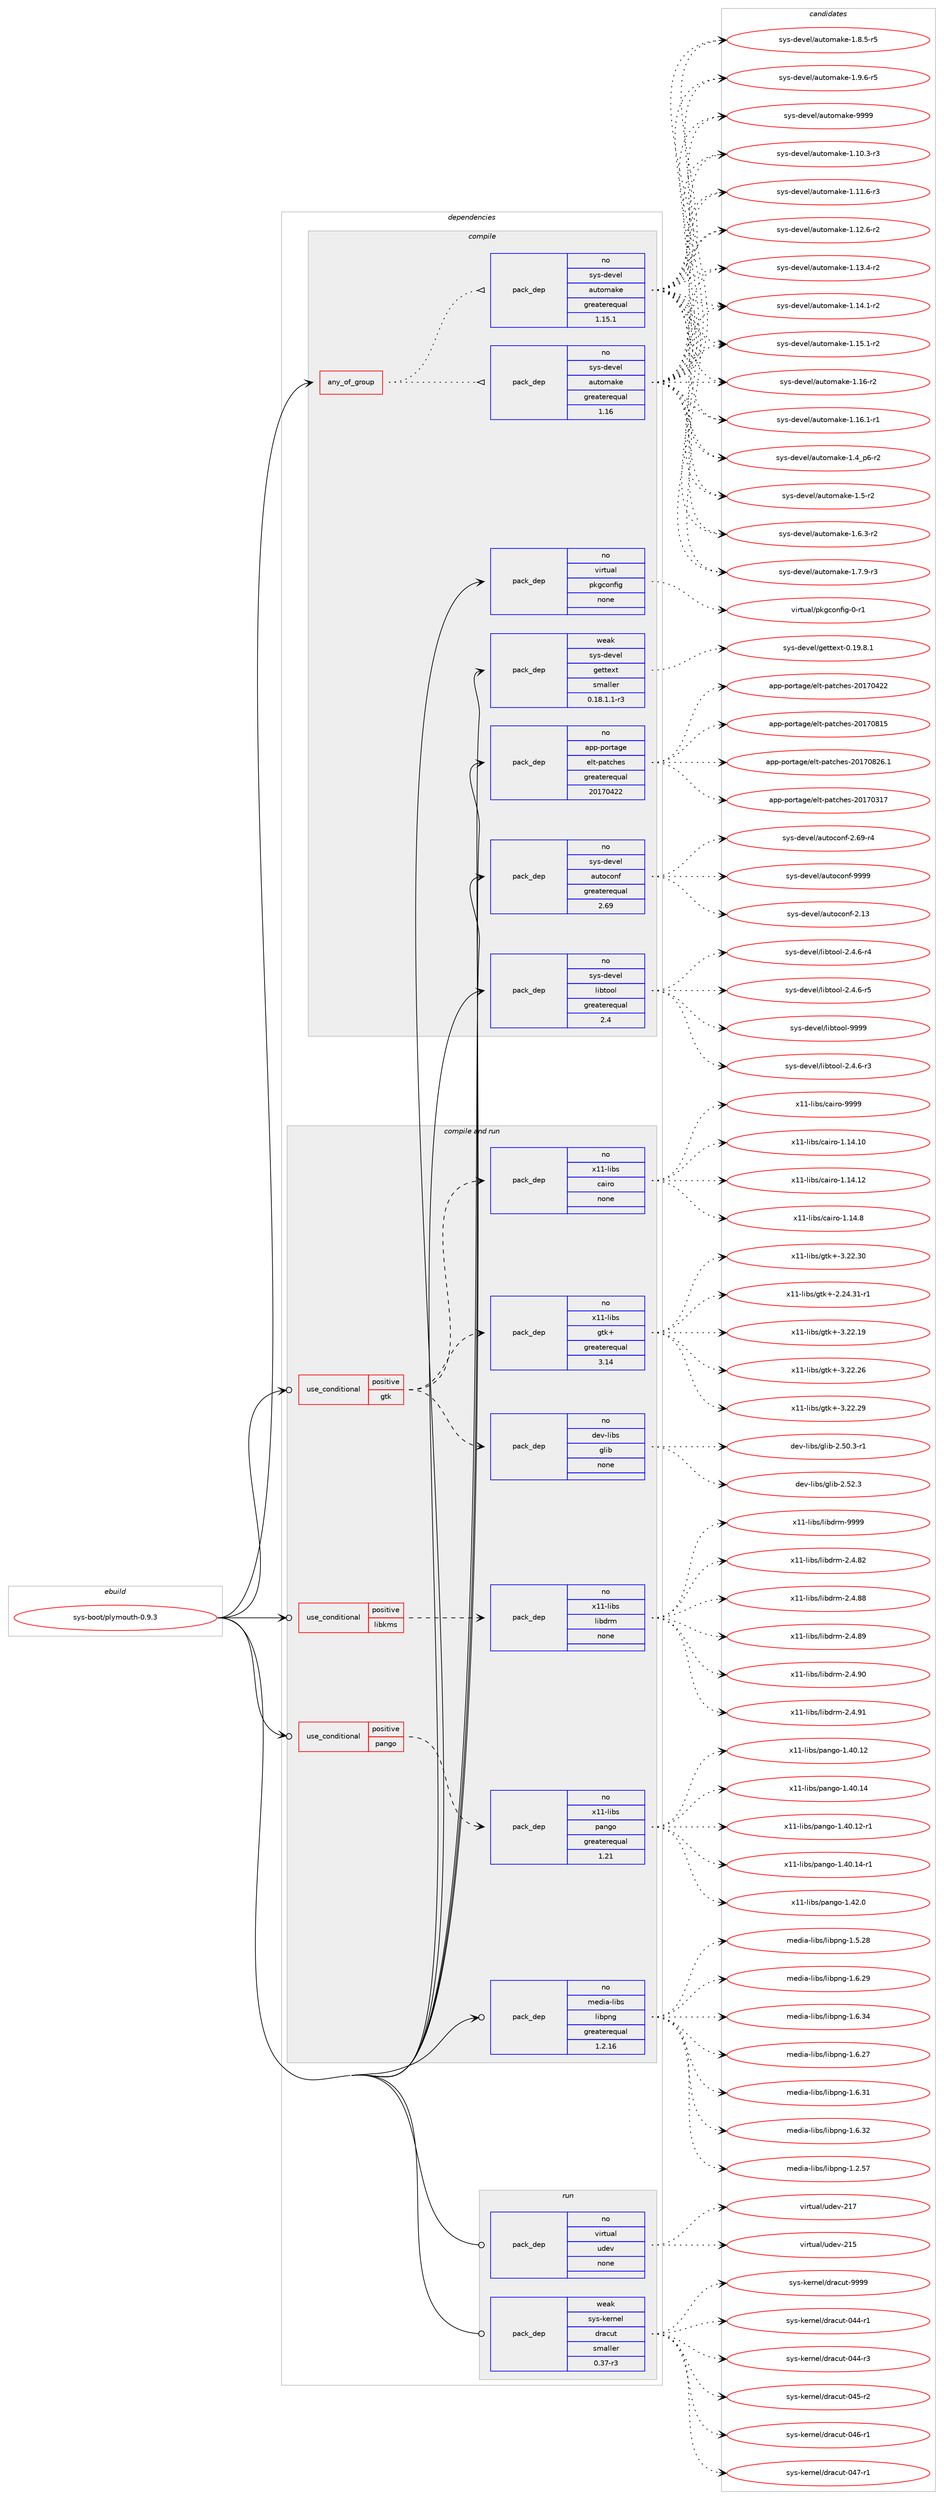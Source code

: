 digraph prolog {

# *************
# Graph options
# *************

newrank=true;
concentrate=true;
compound=true;
graph [rankdir=LR,fontname=Helvetica,fontsize=10,ranksep=1.5];#, ranksep=2.5, nodesep=0.2];
edge  [arrowhead=vee];
node  [fontname=Helvetica,fontsize=10];

# **********
# The ebuild
# **********

subgraph cluster_leftcol {
color=gray;
rank=same;
label=<<i>ebuild</i>>;
id [label="sys-boot/plymouth-0.9.3", color=red, width=4, href="../sys-boot/plymouth-0.9.3.svg"];
}

# ****************
# The dependencies
# ****************

subgraph cluster_midcol {
color=gray;
label=<<i>dependencies</i>>;
subgraph cluster_compile {
fillcolor="#eeeeee";
style=filled;
label=<<i>compile</i>>;
subgraph any41 {
dependency6942 [label=<<TABLE BORDER="0" CELLBORDER="1" CELLSPACING="0" CELLPADDING="4"><TR><TD CELLPADDING="10">any_of_group</TD></TR></TABLE>>, shape=none, color=red];subgraph pack6442 {
dependency6943 [label=<<TABLE BORDER="0" CELLBORDER="1" CELLSPACING="0" CELLPADDING="4" WIDTH="220"><TR><TD ROWSPAN="6" CELLPADDING="30">pack_dep</TD></TR><TR><TD WIDTH="110">no</TD></TR><TR><TD>sys-devel</TD></TR><TR><TD>automake</TD></TR><TR><TD>greaterequal</TD></TR><TR><TD>1.16</TD></TR></TABLE>>, shape=none, color=blue];
}
dependency6942:e -> dependency6943:w [weight=20,style="dotted",arrowhead="oinv"];
subgraph pack6443 {
dependency6944 [label=<<TABLE BORDER="0" CELLBORDER="1" CELLSPACING="0" CELLPADDING="4" WIDTH="220"><TR><TD ROWSPAN="6" CELLPADDING="30">pack_dep</TD></TR><TR><TD WIDTH="110">no</TD></TR><TR><TD>sys-devel</TD></TR><TR><TD>automake</TD></TR><TR><TD>greaterequal</TD></TR><TR><TD>1.15.1</TD></TR></TABLE>>, shape=none, color=blue];
}
dependency6942:e -> dependency6944:w [weight=20,style="dotted",arrowhead="oinv"];
}
id:e -> dependency6942:w [weight=20,style="solid",arrowhead="vee"];
subgraph pack6444 {
dependency6945 [label=<<TABLE BORDER="0" CELLBORDER="1" CELLSPACING="0" CELLPADDING="4" WIDTH="220"><TR><TD ROWSPAN="6" CELLPADDING="30">pack_dep</TD></TR><TR><TD WIDTH="110">no</TD></TR><TR><TD>app-portage</TD></TR><TR><TD>elt-patches</TD></TR><TR><TD>greaterequal</TD></TR><TR><TD>20170422</TD></TR></TABLE>>, shape=none, color=blue];
}
id:e -> dependency6945:w [weight=20,style="solid",arrowhead="vee"];
subgraph pack6445 {
dependency6946 [label=<<TABLE BORDER="0" CELLBORDER="1" CELLSPACING="0" CELLPADDING="4" WIDTH="220"><TR><TD ROWSPAN="6" CELLPADDING="30">pack_dep</TD></TR><TR><TD WIDTH="110">no</TD></TR><TR><TD>sys-devel</TD></TR><TR><TD>autoconf</TD></TR><TR><TD>greaterequal</TD></TR><TR><TD>2.69</TD></TR></TABLE>>, shape=none, color=blue];
}
id:e -> dependency6946:w [weight=20,style="solid",arrowhead="vee"];
subgraph pack6446 {
dependency6947 [label=<<TABLE BORDER="0" CELLBORDER="1" CELLSPACING="0" CELLPADDING="4" WIDTH="220"><TR><TD ROWSPAN="6" CELLPADDING="30">pack_dep</TD></TR><TR><TD WIDTH="110">no</TD></TR><TR><TD>sys-devel</TD></TR><TR><TD>libtool</TD></TR><TR><TD>greaterequal</TD></TR><TR><TD>2.4</TD></TR></TABLE>>, shape=none, color=blue];
}
id:e -> dependency6947:w [weight=20,style="solid",arrowhead="vee"];
subgraph pack6447 {
dependency6948 [label=<<TABLE BORDER="0" CELLBORDER="1" CELLSPACING="0" CELLPADDING="4" WIDTH="220"><TR><TD ROWSPAN="6" CELLPADDING="30">pack_dep</TD></TR><TR><TD WIDTH="110">no</TD></TR><TR><TD>virtual</TD></TR><TR><TD>pkgconfig</TD></TR><TR><TD>none</TD></TR><TR><TD></TD></TR></TABLE>>, shape=none, color=blue];
}
id:e -> dependency6948:w [weight=20,style="solid",arrowhead="vee"];
subgraph pack6448 {
dependency6949 [label=<<TABLE BORDER="0" CELLBORDER="1" CELLSPACING="0" CELLPADDING="4" WIDTH="220"><TR><TD ROWSPAN="6" CELLPADDING="30">pack_dep</TD></TR><TR><TD WIDTH="110">weak</TD></TR><TR><TD>sys-devel</TD></TR><TR><TD>gettext</TD></TR><TR><TD>smaller</TD></TR><TR><TD>0.18.1.1-r3</TD></TR></TABLE>>, shape=none, color=blue];
}
id:e -> dependency6949:w [weight=20,style="solid",arrowhead="vee"];
}
subgraph cluster_compileandrun {
fillcolor="#eeeeee";
style=filled;
label=<<i>compile and run</i>>;
subgraph cond461 {
dependency6950 [label=<<TABLE BORDER="0" CELLBORDER="1" CELLSPACING="0" CELLPADDING="4"><TR><TD ROWSPAN="3" CELLPADDING="10">use_conditional</TD></TR><TR><TD>positive</TD></TR><TR><TD>gtk</TD></TR></TABLE>>, shape=none, color=red];
subgraph pack6449 {
dependency6951 [label=<<TABLE BORDER="0" CELLBORDER="1" CELLSPACING="0" CELLPADDING="4" WIDTH="220"><TR><TD ROWSPAN="6" CELLPADDING="30">pack_dep</TD></TR><TR><TD WIDTH="110">no</TD></TR><TR><TD>dev-libs</TD></TR><TR><TD>glib</TD></TR><TR><TD>none</TD></TR><TR><TD></TD></TR></TABLE>>, shape=none, color=blue];
}
dependency6950:e -> dependency6951:w [weight=20,style="dashed",arrowhead="vee"];
subgraph pack6450 {
dependency6952 [label=<<TABLE BORDER="0" CELLBORDER="1" CELLSPACING="0" CELLPADDING="4" WIDTH="220"><TR><TD ROWSPAN="6" CELLPADDING="30">pack_dep</TD></TR><TR><TD WIDTH="110">no</TD></TR><TR><TD>x11-libs</TD></TR><TR><TD>gtk+</TD></TR><TR><TD>greaterequal</TD></TR><TR><TD>3.14</TD></TR></TABLE>>, shape=none, color=blue];
}
dependency6950:e -> dependency6952:w [weight=20,style="dashed",arrowhead="vee"];
subgraph pack6451 {
dependency6953 [label=<<TABLE BORDER="0" CELLBORDER="1" CELLSPACING="0" CELLPADDING="4" WIDTH="220"><TR><TD ROWSPAN="6" CELLPADDING="30">pack_dep</TD></TR><TR><TD WIDTH="110">no</TD></TR><TR><TD>x11-libs</TD></TR><TR><TD>cairo</TD></TR><TR><TD>none</TD></TR><TR><TD></TD></TR></TABLE>>, shape=none, color=blue];
}
dependency6950:e -> dependency6953:w [weight=20,style="dashed",arrowhead="vee"];
}
id:e -> dependency6950:w [weight=20,style="solid",arrowhead="odotvee"];
subgraph cond462 {
dependency6954 [label=<<TABLE BORDER="0" CELLBORDER="1" CELLSPACING="0" CELLPADDING="4"><TR><TD ROWSPAN="3" CELLPADDING="10">use_conditional</TD></TR><TR><TD>positive</TD></TR><TR><TD>libkms</TD></TR></TABLE>>, shape=none, color=red];
subgraph pack6452 {
dependency6955 [label=<<TABLE BORDER="0" CELLBORDER="1" CELLSPACING="0" CELLPADDING="4" WIDTH="220"><TR><TD ROWSPAN="6" CELLPADDING="30">pack_dep</TD></TR><TR><TD WIDTH="110">no</TD></TR><TR><TD>x11-libs</TD></TR><TR><TD>libdrm</TD></TR><TR><TD>none</TD></TR><TR><TD></TD></TR></TABLE>>, shape=none, color=blue];
}
dependency6954:e -> dependency6955:w [weight=20,style="dashed",arrowhead="vee"];
}
id:e -> dependency6954:w [weight=20,style="solid",arrowhead="odotvee"];
subgraph cond463 {
dependency6956 [label=<<TABLE BORDER="0" CELLBORDER="1" CELLSPACING="0" CELLPADDING="4"><TR><TD ROWSPAN="3" CELLPADDING="10">use_conditional</TD></TR><TR><TD>positive</TD></TR><TR><TD>pango</TD></TR></TABLE>>, shape=none, color=red];
subgraph pack6453 {
dependency6957 [label=<<TABLE BORDER="0" CELLBORDER="1" CELLSPACING="0" CELLPADDING="4" WIDTH="220"><TR><TD ROWSPAN="6" CELLPADDING="30">pack_dep</TD></TR><TR><TD WIDTH="110">no</TD></TR><TR><TD>x11-libs</TD></TR><TR><TD>pango</TD></TR><TR><TD>greaterequal</TD></TR><TR><TD>1.21</TD></TR></TABLE>>, shape=none, color=blue];
}
dependency6956:e -> dependency6957:w [weight=20,style="dashed",arrowhead="vee"];
}
id:e -> dependency6956:w [weight=20,style="solid",arrowhead="odotvee"];
subgraph pack6454 {
dependency6958 [label=<<TABLE BORDER="0" CELLBORDER="1" CELLSPACING="0" CELLPADDING="4" WIDTH="220"><TR><TD ROWSPAN="6" CELLPADDING="30">pack_dep</TD></TR><TR><TD WIDTH="110">no</TD></TR><TR><TD>media-libs</TD></TR><TR><TD>libpng</TD></TR><TR><TD>greaterequal</TD></TR><TR><TD>1.2.16</TD></TR></TABLE>>, shape=none, color=blue];
}
id:e -> dependency6958:w [weight=20,style="solid",arrowhead="odotvee"];
}
subgraph cluster_run {
fillcolor="#eeeeee";
style=filled;
label=<<i>run</i>>;
subgraph pack6455 {
dependency6959 [label=<<TABLE BORDER="0" CELLBORDER="1" CELLSPACING="0" CELLPADDING="4" WIDTH="220"><TR><TD ROWSPAN="6" CELLPADDING="30">pack_dep</TD></TR><TR><TD WIDTH="110">no</TD></TR><TR><TD>virtual</TD></TR><TR><TD>udev</TD></TR><TR><TD>none</TD></TR><TR><TD></TD></TR></TABLE>>, shape=none, color=blue];
}
id:e -> dependency6959:w [weight=20,style="solid",arrowhead="odot"];
subgraph pack6456 {
dependency6960 [label=<<TABLE BORDER="0" CELLBORDER="1" CELLSPACING="0" CELLPADDING="4" WIDTH="220"><TR><TD ROWSPAN="6" CELLPADDING="30">pack_dep</TD></TR><TR><TD WIDTH="110">weak</TD></TR><TR><TD>sys-kernel</TD></TR><TR><TD>dracut</TD></TR><TR><TD>smaller</TD></TR><TR><TD>0.37-r3</TD></TR></TABLE>>, shape=none, color=blue];
}
id:e -> dependency6960:w [weight=20,style="solid",arrowhead="odot"];
}
}

# **************
# The candidates
# **************

subgraph cluster_choices {
rank=same;
color=gray;
label=<<i>candidates</i>>;

subgraph choice6442 {
color=black;
nodesep=1;
choice11512111545100101118101108479711711611110997107101454946494846514511451 [label="sys-devel/automake-1.10.3-r3", color=red, width=4,href="../sys-devel/automake-1.10.3-r3.svg"];
choice11512111545100101118101108479711711611110997107101454946494946544511451 [label="sys-devel/automake-1.11.6-r3", color=red, width=4,href="../sys-devel/automake-1.11.6-r3.svg"];
choice11512111545100101118101108479711711611110997107101454946495046544511450 [label="sys-devel/automake-1.12.6-r2", color=red, width=4,href="../sys-devel/automake-1.12.6-r2.svg"];
choice11512111545100101118101108479711711611110997107101454946495146524511450 [label="sys-devel/automake-1.13.4-r2", color=red, width=4,href="../sys-devel/automake-1.13.4-r2.svg"];
choice11512111545100101118101108479711711611110997107101454946495246494511450 [label="sys-devel/automake-1.14.1-r2", color=red, width=4,href="../sys-devel/automake-1.14.1-r2.svg"];
choice11512111545100101118101108479711711611110997107101454946495346494511450 [label="sys-devel/automake-1.15.1-r2", color=red, width=4,href="../sys-devel/automake-1.15.1-r2.svg"];
choice1151211154510010111810110847971171161111099710710145494649544511450 [label="sys-devel/automake-1.16-r2", color=red, width=4,href="../sys-devel/automake-1.16-r2.svg"];
choice11512111545100101118101108479711711611110997107101454946495446494511449 [label="sys-devel/automake-1.16.1-r1", color=red, width=4,href="../sys-devel/automake-1.16.1-r1.svg"];
choice115121115451001011181011084797117116111109971071014549465295112544511450 [label="sys-devel/automake-1.4_p6-r2", color=red, width=4,href="../sys-devel/automake-1.4_p6-r2.svg"];
choice11512111545100101118101108479711711611110997107101454946534511450 [label="sys-devel/automake-1.5-r2", color=red, width=4,href="../sys-devel/automake-1.5-r2.svg"];
choice115121115451001011181011084797117116111109971071014549465446514511450 [label="sys-devel/automake-1.6.3-r2", color=red, width=4,href="../sys-devel/automake-1.6.3-r2.svg"];
choice115121115451001011181011084797117116111109971071014549465546574511451 [label="sys-devel/automake-1.7.9-r3", color=red, width=4,href="../sys-devel/automake-1.7.9-r3.svg"];
choice115121115451001011181011084797117116111109971071014549465646534511453 [label="sys-devel/automake-1.8.5-r5", color=red, width=4,href="../sys-devel/automake-1.8.5-r5.svg"];
choice115121115451001011181011084797117116111109971071014549465746544511453 [label="sys-devel/automake-1.9.6-r5", color=red, width=4,href="../sys-devel/automake-1.9.6-r5.svg"];
choice115121115451001011181011084797117116111109971071014557575757 [label="sys-devel/automake-9999", color=red, width=4,href="../sys-devel/automake-9999.svg"];
dependency6943:e -> choice11512111545100101118101108479711711611110997107101454946494846514511451:w [style=dotted,weight="100"];
dependency6943:e -> choice11512111545100101118101108479711711611110997107101454946494946544511451:w [style=dotted,weight="100"];
dependency6943:e -> choice11512111545100101118101108479711711611110997107101454946495046544511450:w [style=dotted,weight="100"];
dependency6943:e -> choice11512111545100101118101108479711711611110997107101454946495146524511450:w [style=dotted,weight="100"];
dependency6943:e -> choice11512111545100101118101108479711711611110997107101454946495246494511450:w [style=dotted,weight="100"];
dependency6943:e -> choice11512111545100101118101108479711711611110997107101454946495346494511450:w [style=dotted,weight="100"];
dependency6943:e -> choice1151211154510010111810110847971171161111099710710145494649544511450:w [style=dotted,weight="100"];
dependency6943:e -> choice11512111545100101118101108479711711611110997107101454946495446494511449:w [style=dotted,weight="100"];
dependency6943:e -> choice115121115451001011181011084797117116111109971071014549465295112544511450:w [style=dotted,weight="100"];
dependency6943:e -> choice11512111545100101118101108479711711611110997107101454946534511450:w [style=dotted,weight="100"];
dependency6943:e -> choice115121115451001011181011084797117116111109971071014549465446514511450:w [style=dotted,weight="100"];
dependency6943:e -> choice115121115451001011181011084797117116111109971071014549465546574511451:w [style=dotted,weight="100"];
dependency6943:e -> choice115121115451001011181011084797117116111109971071014549465646534511453:w [style=dotted,weight="100"];
dependency6943:e -> choice115121115451001011181011084797117116111109971071014549465746544511453:w [style=dotted,weight="100"];
dependency6943:e -> choice115121115451001011181011084797117116111109971071014557575757:w [style=dotted,weight="100"];
}
subgraph choice6443 {
color=black;
nodesep=1;
choice11512111545100101118101108479711711611110997107101454946494846514511451 [label="sys-devel/automake-1.10.3-r3", color=red, width=4,href="../sys-devel/automake-1.10.3-r3.svg"];
choice11512111545100101118101108479711711611110997107101454946494946544511451 [label="sys-devel/automake-1.11.6-r3", color=red, width=4,href="../sys-devel/automake-1.11.6-r3.svg"];
choice11512111545100101118101108479711711611110997107101454946495046544511450 [label="sys-devel/automake-1.12.6-r2", color=red, width=4,href="../sys-devel/automake-1.12.6-r2.svg"];
choice11512111545100101118101108479711711611110997107101454946495146524511450 [label="sys-devel/automake-1.13.4-r2", color=red, width=4,href="../sys-devel/automake-1.13.4-r2.svg"];
choice11512111545100101118101108479711711611110997107101454946495246494511450 [label="sys-devel/automake-1.14.1-r2", color=red, width=4,href="../sys-devel/automake-1.14.1-r2.svg"];
choice11512111545100101118101108479711711611110997107101454946495346494511450 [label="sys-devel/automake-1.15.1-r2", color=red, width=4,href="../sys-devel/automake-1.15.1-r2.svg"];
choice1151211154510010111810110847971171161111099710710145494649544511450 [label="sys-devel/automake-1.16-r2", color=red, width=4,href="../sys-devel/automake-1.16-r2.svg"];
choice11512111545100101118101108479711711611110997107101454946495446494511449 [label="sys-devel/automake-1.16.1-r1", color=red, width=4,href="../sys-devel/automake-1.16.1-r1.svg"];
choice115121115451001011181011084797117116111109971071014549465295112544511450 [label="sys-devel/automake-1.4_p6-r2", color=red, width=4,href="../sys-devel/automake-1.4_p6-r2.svg"];
choice11512111545100101118101108479711711611110997107101454946534511450 [label="sys-devel/automake-1.5-r2", color=red, width=4,href="../sys-devel/automake-1.5-r2.svg"];
choice115121115451001011181011084797117116111109971071014549465446514511450 [label="sys-devel/automake-1.6.3-r2", color=red, width=4,href="../sys-devel/automake-1.6.3-r2.svg"];
choice115121115451001011181011084797117116111109971071014549465546574511451 [label="sys-devel/automake-1.7.9-r3", color=red, width=4,href="../sys-devel/automake-1.7.9-r3.svg"];
choice115121115451001011181011084797117116111109971071014549465646534511453 [label="sys-devel/automake-1.8.5-r5", color=red, width=4,href="../sys-devel/automake-1.8.5-r5.svg"];
choice115121115451001011181011084797117116111109971071014549465746544511453 [label="sys-devel/automake-1.9.6-r5", color=red, width=4,href="../sys-devel/automake-1.9.6-r5.svg"];
choice115121115451001011181011084797117116111109971071014557575757 [label="sys-devel/automake-9999", color=red, width=4,href="../sys-devel/automake-9999.svg"];
dependency6944:e -> choice11512111545100101118101108479711711611110997107101454946494846514511451:w [style=dotted,weight="100"];
dependency6944:e -> choice11512111545100101118101108479711711611110997107101454946494946544511451:w [style=dotted,weight="100"];
dependency6944:e -> choice11512111545100101118101108479711711611110997107101454946495046544511450:w [style=dotted,weight="100"];
dependency6944:e -> choice11512111545100101118101108479711711611110997107101454946495146524511450:w [style=dotted,weight="100"];
dependency6944:e -> choice11512111545100101118101108479711711611110997107101454946495246494511450:w [style=dotted,weight="100"];
dependency6944:e -> choice11512111545100101118101108479711711611110997107101454946495346494511450:w [style=dotted,weight="100"];
dependency6944:e -> choice1151211154510010111810110847971171161111099710710145494649544511450:w [style=dotted,weight="100"];
dependency6944:e -> choice11512111545100101118101108479711711611110997107101454946495446494511449:w [style=dotted,weight="100"];
dependency6944:e -> choice115121115451001011181011084797117116111109971071014549465295112544511450:w [style=dotted,weight="100"];
dependency6944:e -> choice11512111545100101118101108479711711611110997107101454946534511450:w [style=dotted,weight="100"];
dependency6944:e -> choice115121115451001011181011084797117116111109971071014549465446514511450:w [style=dotted,weight="100"];
dependency6944:e -> choice115121115451001011181011084797117116111109971071014549465546574511451:w [style=dotted,weight="100"];
dependency6944:e -> choice115121115451001011181011084797117116111109971071014549465646534511453:w [style=dotted,weight="100"];
dependency6944:e -> choice115121115451001011181011084797117116111109971071014549465746544511453:w [style=dotted,weight="100"];
dependency6944:e -> choice115121115451001011181011084797117116111109971071014557575757:w [style=dotted,weight="100"];
}
subgraph choice6444 {
color=black;
nodesep=1;
choice97112112451121111141169710310147101108116451129711699104101115455048495548514955 [label="app-portage/elt-patches-20170317", color=red, width=4,href="../app-portage/elt-patches-20170317.svg"];
choice97112112451121111141169710310147101108116451129711699104101115455048495548525050 [label="app-portage/elt-patches-20170422", color=red, width=4,href="../app-portage/elt-patches-20170422.svg"];
choice97112112451121111141169710310147101108116451129711699104101115455048495548564953 [label="app-portage/elt-patches-20170815", color=red, width=4,href="../app-portage/elt-patches-20170815.svg"];
choice971121124511211111411697103101471011081164511297116991041011154550484955485650544649 [label="app-portage/elt-patches-20170826.1", color=red, width=4,href="../app-portage/elt-patches-20170826.1.svg"];
dependency6945:e -> choice97112112451121111141169710310147101108116451129711699104101115455048495548514955:w [style=dotted,weight="100"];
dependency6945:e -> choice97112112451121111141169710310147101108116451129711699104101115455048495548525050:w [style=dotted,weight="100"];
dependency6945:e -> choice97112112451121111141169710310147101108116451129711699104101115455048495548564953:w [style=dotted,weight="100"];
dependency6945:e -> choice971121124511211111411697103101471011081164511297116991041011154550484955485650544649:w [style=dotted,weight="100"];
}
subgraph choice6445 {
color=black;
nodesep=1;
choice115121115451001011181011084797117116111991111101024550464951 [label="sys-devel/autoconf-2.13", color=red, width=4,href="../sys-devel/autoconf-2.13.svg"];
choice1151211154510010111810110847971171161119911111010245504654574511452 [label="sys-devel/autoconf-2.69-r4", color=red, width=4,href="../sys-devel/autoconf-2.69-r4.svg"];
choice115121115451001011181011084797117116111991111101024557575757 [label="sys-devel/autoconf-9999", color=red, width=4,href="../sys-devel/autoconf-9999.svg"];
dependency6946:e -> choice115121115451001011181011084797117116111991111101024550464951:w [style=dotted,weight="100"];
dependency6946:e -> choice1151211154510010111810110847971171161119911111010245504654574511452:w [style=dotted,weight="100"];
dependency6946:e -> choice115121115451001011181011084797117116111991111101024557575757:w [style=dotted,weight="100"];
}
subgraph choice6446 {
color=black;
nodesep=1;
choice1151211154510010111810110847108105981161111111084550465246544511451 [label="sys-devel/libtool-2.4.6-r3", color=red, width=4,href="../sys-devel/libtool-2.4.6-r3.svg"];
choice1151211154510010111810110847108105981161111111084550465246544511452 [label="sys-devel/libtool-2.4.6-r4", color=red, width=4,href="../sys-devel/libtool-2.4.6-r4.svg"];
choice1151211154510010111810110847108105981161111111084550465246544511453 [label="sys-devel/libtool-2.4.6-r5", color=red, width=4,href="../sys-devel/libtool-2.4.6-r5.svg"];
choice1151211154510010111810110847108105981161111111084557575757 [label="sys-devel/libtool-9999", color=red, width=4,href="../sys-devel/libtool-9999.svg"];
dependency6947:e -> choice1151211154510010111810110847108105981161111111084550465246544511451:w [style=dotted,weight="100"];
dependency6947:e -> choice1151211154510010111810110847108105981161111111084550465246544511452:w [style=dotted,weight="100"];
dependency6947:e -> choice1151211154510010111810110847108105981161111111084550465246544511453:w [style=dotted,weight="100"];
dependency6947:e -> choice1151211154510010111810110847108105981161111111084557575757:w [style=dotted,weight="100"];
}
subgraph choice6447 {
color=black;
nodesep=1;
choice11810511411611797108471121071039911111010210510345484511449 [label="virtual/pkgconfig-0-r1", color=red, width=4,href="../virtual/pkgconfig-0-r1.svg"];
dependency6948:e -> choice11810511411611797108471121071039911111010210510345484511449:w [style=dotted,weight="100"];
}
subgraph choice6448 {
color=black;
nodesep=1;
choice1151211154510010111810110847103101116116101120116454846495746564649 [label="sys-devel/gettext-0.19.8.1", color=red, width=4,href="../sys-devel/gettext-0.19.8.1.svg"];
dependency6949:e -> choice1151211154510010111810110847103101116116101120116454846495746564649:w [style=dotted,weight="100"];
}
subgraph choice6449 {
color=black;
nodesep=1;
choice10010111845108105981154710310810598455046534846514511449 [label="dev-libs/glib-2.50.3-r1", color=red, width=4,href="../dev-libs/glib-2.50.3-r1.svg"];
choice1001011184510810598115471031081059845504653504651 [label="dev-libs/glib-2.52.3", color=red, width=4,href="../dev-libs/glib-2.52.3.svg"];
dependency6951:e -> choice10010111845108105981154710310810598455046534846514511449:w [style=dotted,weight="100"];
dependency6951:e -> choice1001011184510810598115471031081059845504653504651:w [style=dotted,weight="100"];
}
subgraph choice6450 {
color=black;
nodesep=1;
choice12049494510810598115471031161074345504650524651494511449 [label="x11-libs/gtk+-2.24.31-r1", color=red, width=4,href="../x11-libs/gtk+-2.24.31-r1.svg"];
choice1204949451081059811547103116107434551465050464957 [label="x11-libs/gtk+-3.22.19", color=red, width=4,href="../x11-libs/gtk+-3.22.19.svg"];
choice1204949451081059811547103116107434551465050465054 [label="x11-libs/gtk+-3.22.26", color=red, width=4,href="../x11-libs/gtk+-3.22.26.svg"];
choice1204949451081059811547103116107434551465050465057 [label="x11-libs/gtk+-3.22.29", color=red, width=4,href="../x11-libs/gtk+-3.22.29.svg"];
choice1204949451081059811547103116107434551465050465148 [label="x11-libs/gtk+-3.22.30", color=red, width=4,href="../x11-libs/gtk+-3.22.30.svg"];
dependency6952:e -> choice12049494510810598115471031161074345504650524651494511449:w [style=dotted,weight="100"];
dependency6952:e -> choice1204949451081059811547103116107434551465050464957:w [style=dotted,weight="100"];
dependency6952:e -> choice1204949451081059811547103116107434551465050465054:w [style=dotted,weight="100"];
dependency6952:e -> choice1204949451081059811547103116107434551465050465057:w [style=dotted,weight="100"];
dependency6952:e -> choice1204949451081059811547103116107434551465050465148:w [style=dotted,weight="100"];
}
subgraph choice6451 {
color=black;
nodesep=1;
choice120494945108105981154799971051141114549464952464948 [label="x11-libs/cairo-1.14.10", color=red, width=4,href="../x11-libs/cairo-1.14.10.svg"];
choice120494945108105981154799971051141114549464952464950 [label="x11-libs/cairo-1.14.12", color=red, width=4,href="../x11-libs/cairo-1.14.12.svg"];
choice1204949451081059811547999710511411145494649524656 [label="x11-libs/cairo-1.14.8", color=red, width=4,href="../x11-libs/cairo-1.14.8.svg"];
choice120494945108105981154799971051141114557575757 [label="x11-libs/cairo-9999", color=red, width=4,href="../x11-libs/cairo-9999.svg"];
dependency6953:e -> choice120494945108105981154799971051141114549464952464948:w [style=dotted,weight="100"];
dependency6953:e -> choice120494945108105981154799971051141114549464952464950:w [style=dotted,weight="100"];
dependency6953:e -> choice1204949451081059811547999710511411145494649524656:w [style=dotted,weight="100"];
dependency6953:e -> choice120494945108105981154799971051141114557575757:w [style=dotted,weight="100"];
}
subgraph choice6452 {
color=black;
nodesep=1;
choice12049494510810598115471081059810011410945504652465650 [label="x11-libs/libdrm-2.4.82", color=red, width=4,href="../x11-libs/libdrm-2.4.82.svg"];
choice12049494510810598115471081059810011410945504652465656 [label="x11-libs/libdrm-2.4.88", color=red, width=4,href="../x11-libs/libdrm-2.4.88.svg"];
choice12049494510810598115471081059810011410945504652465657 [label="x11-libs/libdrm-2.4.89", color=red, width=4,href="../x11-libs/libdrm-2.4.89.svg"];
choice12049494510810598115471081059810011410945504652465748 [label="x11-libs/libdrm-2.4.90", color=red, width=4,href="../x11-libs/libdrm-2.4.90.svg"];
choice12049494510810598115471081059810011410945504652465749 [label="x11-libs/libdrm-2.4.91", color=red, width=4,href="../x11-libs/libdrm-2.4.91.svg"];
choice1204949451081059811547108105981001141094557575757 [label="x11-libs/libdrm-9999", color=red, width=4,href="../x11-libs/libdrm-9999.svg"];
dependency6955:e -> choice12049494510810598115471081059810011410945504652465650:w [style=dotted,weight="100"];
dependency6955:e -> choice12049494510810598115471081059810011410945504652465656:w [style=dotted,weight="100"];
dependency6955:e -> choice12049494510810598115471081059810011410945504652465657:w [style=dotted,weight="100"];
dependency6955:e -> choice12049494510810598115471081059810011410945504652465748:w [style=dotted,weight="100"];
dependency6955:e -> choice12049494510810598115471081059810011410945504652465749:w [style=dotted,weight="100"];
dependency6955:e -> choice1204949451081059811547108105981001141094557575757:w [style=dotted,weight="100"];
}
subgraph choice6453 {
color=black;
nodesep=1;
choice1204949451081059811547112971101031114549465248464950 [label="x11-libs/pango-1.40.12", color=red, width=4,href="../x11-libs/pango-1.40.12.svg"];
choice1204949451081059811547112971101031114549465248464952 [label="x11-libs/pango-1.40.14", color=red, width=4,href="../x11-libs/pango-1.40.14.svg"];
choice12049494510810598115471129711010311145494652484649504511449 [label="x11-libs/pango-1.40.12-r1", color=red, width=4,href="../x11-libs/pango-1.40.12-r1.svg"];
choice12049494510810598115471129711010311145494652484649524511449 [label="x11-libs/pango-1.40.14-r1", color=red, width=4,href="../x11-libs/pango-1.40.14-r1.svg"];
choice12049494510810598115471129711010311145494652504648 [label="x11-libs/pango-1.42.0", color=red, width=4,href="../x11-libs/pango-1.42.0.svg"];
dependency6957:e -> choice1204949451081059811547112971101031114549465248464950:w [style=dotted,weight="100"];
dependency6957:e -> choice1204949451081059811547112971101031114549465248464952:w [style=dotted,weight="100"];
dependency6957:e -> choice12049494510810598115471129711010311145494652484649504511449:w [style=dotted,weight="100"];
dependency6957:e -> choice12049494510810598115471129711010311145494652484649524511449:w [style=dotted,weight="100"];
dependency6957:e -> choice12049494510810598115471129711010311145494652504648:w [style=dotted,weight="100"];
}
subgraph choice6454 {
color=black;
nodesep=1;
choice109101100105974510810598115471081059811211010345494654465055 [label="media-libs/libpng-1.6.27", color=red, width=4,href="../media-libs/libpng-1.6.27.svg"];
choice109101100105974510810598115471081059811211010345494654465149 [label="media-libs/libpng-1.6.31", color=red, width=4,href="../media-libs/libpng-1.6.31.svg"];
choice109101100105974510810598115471081059811211010345494654465150 [label="media-libs/libpng-1.6.32", color=red, width=4,href="../media-libs/libpng-1.6.32.svg"];
choice109101100105974510810598115471081059811211010345494650465355 [label="media-libs/libpng-1.2.57", color=red, width=4,href="../media-libs/libpng-1.2.57.svg"];
choice109101100105974510810598115471081059811211010345494653465056 [label="media-libs/libpng-1.5.28", color=red, width=4,href="../media-libs/libpng-1.5.28.svg"];
choice109101100105974510810598115471081059811211010345494654465057 [label="media-libs/libpng-1.6.29", color=red, width=4,href="../media-libs/libpng-1.6.29.svg"];
choice109101100105974510810598115471081059811211010345494654465152 [label="media-libs/libpng-1.6.34", color=red, width=4,href="../media-libs/libpng-1.6.34.svg"];
dependency6958:e -> choice109101100105974510810598115471081059811211010345494654465055:w [style=dotted,weight="100"];
dependency6958:e -> choice109101100105974510810598115471081059811211010345494654465149:w [style=dotted,weight="100"];
dependency6958:e -> choice109101100105974510810598115471081059811211010345494654465150:w [style=dotted,weight="100"];
dependency6958:e -> choice109101100105974510810598115471081059811211010345494650465355:w [style=dotted,weight="100"];
dependency6958:e -> choice109101100105974510810598115471081059811211010345494653465056:w [style=dotted,weight="100"];
dependency6958:e -> choice109101100105974510810598115471081059811211010345494654465057:w [style=dotted,weight="100"];
dependency6958:e -> choice109101100105974510810598115471081059811211010345494654465152:w [style=dotted,weight="100"];
}
subgraph choice6455 {
color=black;
nodesep=1;
choice118105114116117971084711710010111845504953 [label="virtual/udev-215", color=red, width=4,href="../virtual/udev-215.svg"];
choice118105114116117971084711710010111845504955 [label="virtual/udev-217", color=red, width=4,href="../virtual/udev-217.svg"];
dependency6959:e -> choice118105114116117971084711710010111845504953:w [style=dotted,weight="100"];
dependency6959:e -> choice118105114116117971084711710010111845504955:w [style=dotted,weight="100"];
}
subgraph choice6456 {
color=black;
nodesep=1;
choice11512111545107101114110101108471001149799117116454852524511449 [label="sys-kernel/dracut-044-r1", color=red, width=4,href="../sys-kernel/dracut-044-r1.svg"];
choice11512111545107101114110101108471001149799117116454852524511451 [label="sys-kernel/dracut-044-r3", color=red, width=4,href="../sys-kernel/dracut-044-r3.svg"];
choice11512111545107101114110101108471001149799117116454852534511450 [label="sys-kernel/dracut-045-r2", color=red, width=4,href="../sys-kernel/dracut-045-r2.svg"];
choice11512111545107101114110101108471001149799117116454852544511449 [label="sys-kernel/dracut-046-r1", color=red, width=4,href="../sys-kernel/dracut-046-r1.svg"];
choice11512111545107101114110101108471001149799117116454852554511449 [label="sys-kernel/dracut-047-r1", color=red, width=4,href="../sys-kernel/dracut-047-r1.svg"];
choice115121115451071011141101011084710011497991171164557575757 [label="sys-kernel/dracut-9999", color=red, width=4,href="../sys-kernel/dracut-9999.svg"];
dependency6960:e -> choice11512111545107101114110101108471001149799117116454852524511449:w [style=dotted,weight="100"];
dependency6960:e -> choice11512111545107101114110101108471001149799117116454852524511451:w [style=dotted,weight="100"];
dependency6960:e -> choice11512111545107101114110101108471001149799117116454852534511450:w [style=dotted,weight="100"];
dependency6960:e -> choice11512111545107101114110101108471001149799117116454852544511449:w [style=dotted,weight="100"];
dependency6960:e -> choice11512111545107101114110101108471001149799117116454852554511449:w [style=dotted,weight="100"];
dependency6960:e -> choice115121115451071011141101011084710011497991171164557575757:w [style=dotted,weight="100"];
}
}

}
